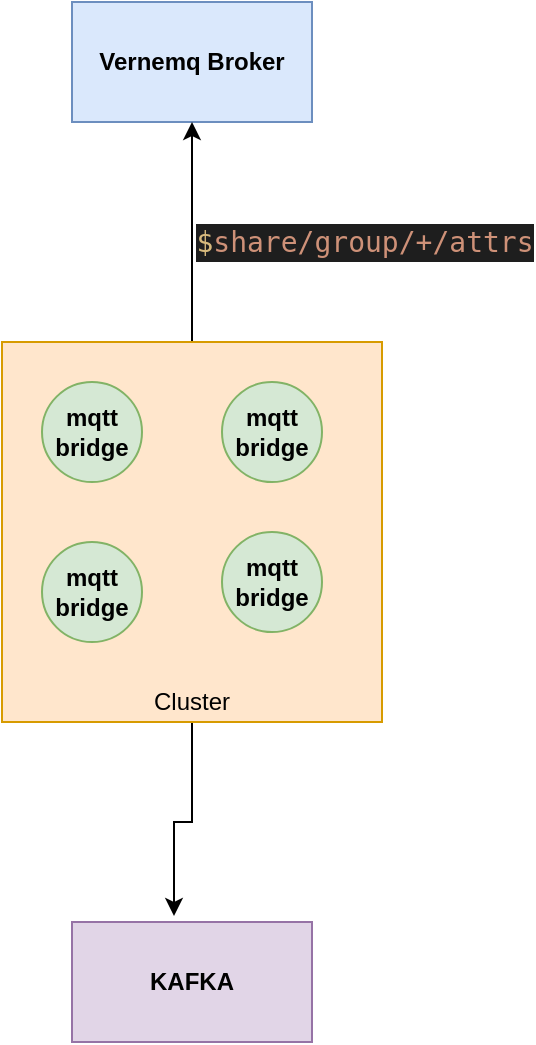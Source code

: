 <mxfile version="12.3.6" type="device" pages="1"><diagram id="x-zttyLiACFOQEvju92b" name="Page-1"><mxGraphModel dx="1355" dy="774" grid="1" gridSize="10" guides="1" tooltips="1" connect="1" arrows="1" fold="1" page="1" pageScale="1" pageWidth="827" pageHeight="1169" math="0" shadow="0"><root><mxCell id="0"/><mxCell id="1" parent="0"/><mxCell id="AtLDYDMPc435Cn9970Mr-2" value="&lt;b&gt;Vernemq Broker&lt;/b&gt;" style="rounded=0;whiteSpace=wrap;html=1;fillColor=#dae8fc;strokeColor=#6c8ebf;" vertex="1" parent="1"><mxGeometry x="345" y="110" width="120" height="60" as="geometry"/></mxCell><mxCell id="AtLDYDMPc435Cn9970Mr-10" style="edgeStyle=orthogonalEdgeStyle;rounded=0;orthogonalLoop=1;jettySize=auto;html=1;exitX=0.5;exitY=0;exitDx=0;exitDy=0;entryX=0.5;entryY=1;entryDx=0;entryDy=0;" edge="1" parent="1" source="AtLDYDMPc435Cn9970Mr-3" target="AtLDYDMPc435Cn9970Mr-2"><mxGeometry relative="1" as="geometry"/></mxCell><mxCell id="AtLDYDMPc435Cn9970Mr-13" style="edgeStyle=orthogonalEdgeStyle;rounded=0;orthogonalLoop=1;jettySize=auto;html=1;entryX=0.425;entryY=-0.05;entryDx=0;entryDy=0;entryPerimeter=0;" edge="1" parent="1" source="AtLDYDMPc435Cn9970Mr-3" target="AtLDYDMPc435Cn9970Mr-12"><mxGeometry relative="1" as="geometry"/></mxCell><mxCell id="AtLDYDMPc435Cn9970Mr-3" value="" style="whiteSpace=wrap;html=1;aspect=fixed;fillColor=#ffe6cc;strokeColor=#d79b00;" vertex="1" parent="1"><mxGeometry x="310" y="280" width="190" height="190" as="geometry"/></mxCell><mxCell id="AtLDYDMPc435Cn9970Mr-4" value="&lt;b&gt;mqtt bridge&lt;/b&gt;" style="ellipse;whiteSpace=wrap;html=1;aspect=fixed;fillColor=#d5e8d4;strokeColor=#82b366;" vertex="1" parent="1"><mxGeometry x="330" y="300" width="50" height="50" as="geometry"/></mxCell><mxCell id="AtLDYDMPc435Cn9970Mr-5" value="&lt;b&gt;mqtt bridge&lt;/b&gt;" style="ellipse;whiteSpace=wrap;html=1;aspect=fixed;fillColor=#d5e8d4;strokeColor=#82b366;" vertex="1" parent="1"><mxGeometry x="420" y="300" width="50" height="50" as="geometry"/></mxCell><mxCell id="AtLDYDMPc435Cn9970Mr-6" value="&lt;b&gt;mqtt bridge&lt;/b&gt;" style="ellipse;whiteSpace=wrap;html=1;aspect=fixed;fillColor=#d5e8d4;strokeColor=#82b366;" vertex="1" parent="1"><mxGeometry x="330" y="380" width="50" height="50" as="geometry"/></mxCell><mxCell id="AtLDYDMPc435Cn9970Mr-7" value="&lt;b&gt;mqtt bridge&lt;/b&gt;" style="ellipse;whiteSpace=wrap;html=1;aspect=fixed;fillColor=#d5e8d4;strokeColor=#82b366;" vertex="1" parent="1"><mxGeometry x="420" y="375" width="50" height="50" as="geometry"/></mxCell><mxCell id="AtLDYDMPc435Cn9970Mr-8" value="Cluster" style="text;html=1;strokeColor=none;fillColor=none;align=center;verticalAlign=middle;whiteSpace=wrap;rounded=0;" vertex="1" parent="1"><mxGeometry x="385" y="450" width="40" height="20" as="geometry"/></mxCell><mxCell id="AtLDYDMPc435Cn9970Mr-11" value="&lt;div style=&quot;color: rgb(212 , 212 , 212) ; background-color: rgb(30 , 30 , 30) ; font-family: &amp;#34;droid sans mono&amp;#34; , monospace , monospace , &amp;#34;droid sans fallback&amp;#34; ; font-size: 14px ; line-height: 19px ; white-space: pre&quot;&gt;&lt;span style=&quot;color: #d7ba7d&quot;&gt;$&lt;/span&gt;&lt;span style=&quot;color: #ce9178&quot;&gt;share/group/+/attrs&lt;/span&gt;&lt;/div&gt;" style="text;html=1;strokeColor=none;fillColor=none;align=center;verticalAlign=middle;whiteSpace=wrap;rounded=0;" vertex="1" parent="1"><mxGeometry x="413" y="220" width="157" height="20" as="geometry"/></mxCell><mxCell id="AtLDYDMPc435Cn9970Mr-12" value="&lt;b&gt;KAFKA&lt;/b&gt;" style="rounded=0;whiteSpace=wrap;html=1;fillColor=#e1d5e7;strokeColor=#9673a6;" vertex="1" parent="1"><mxGeometry x="345" y="570" width="120" height="60" as="geometry"/></mxCell></root></mxGraphModel></diagram></mxfile>